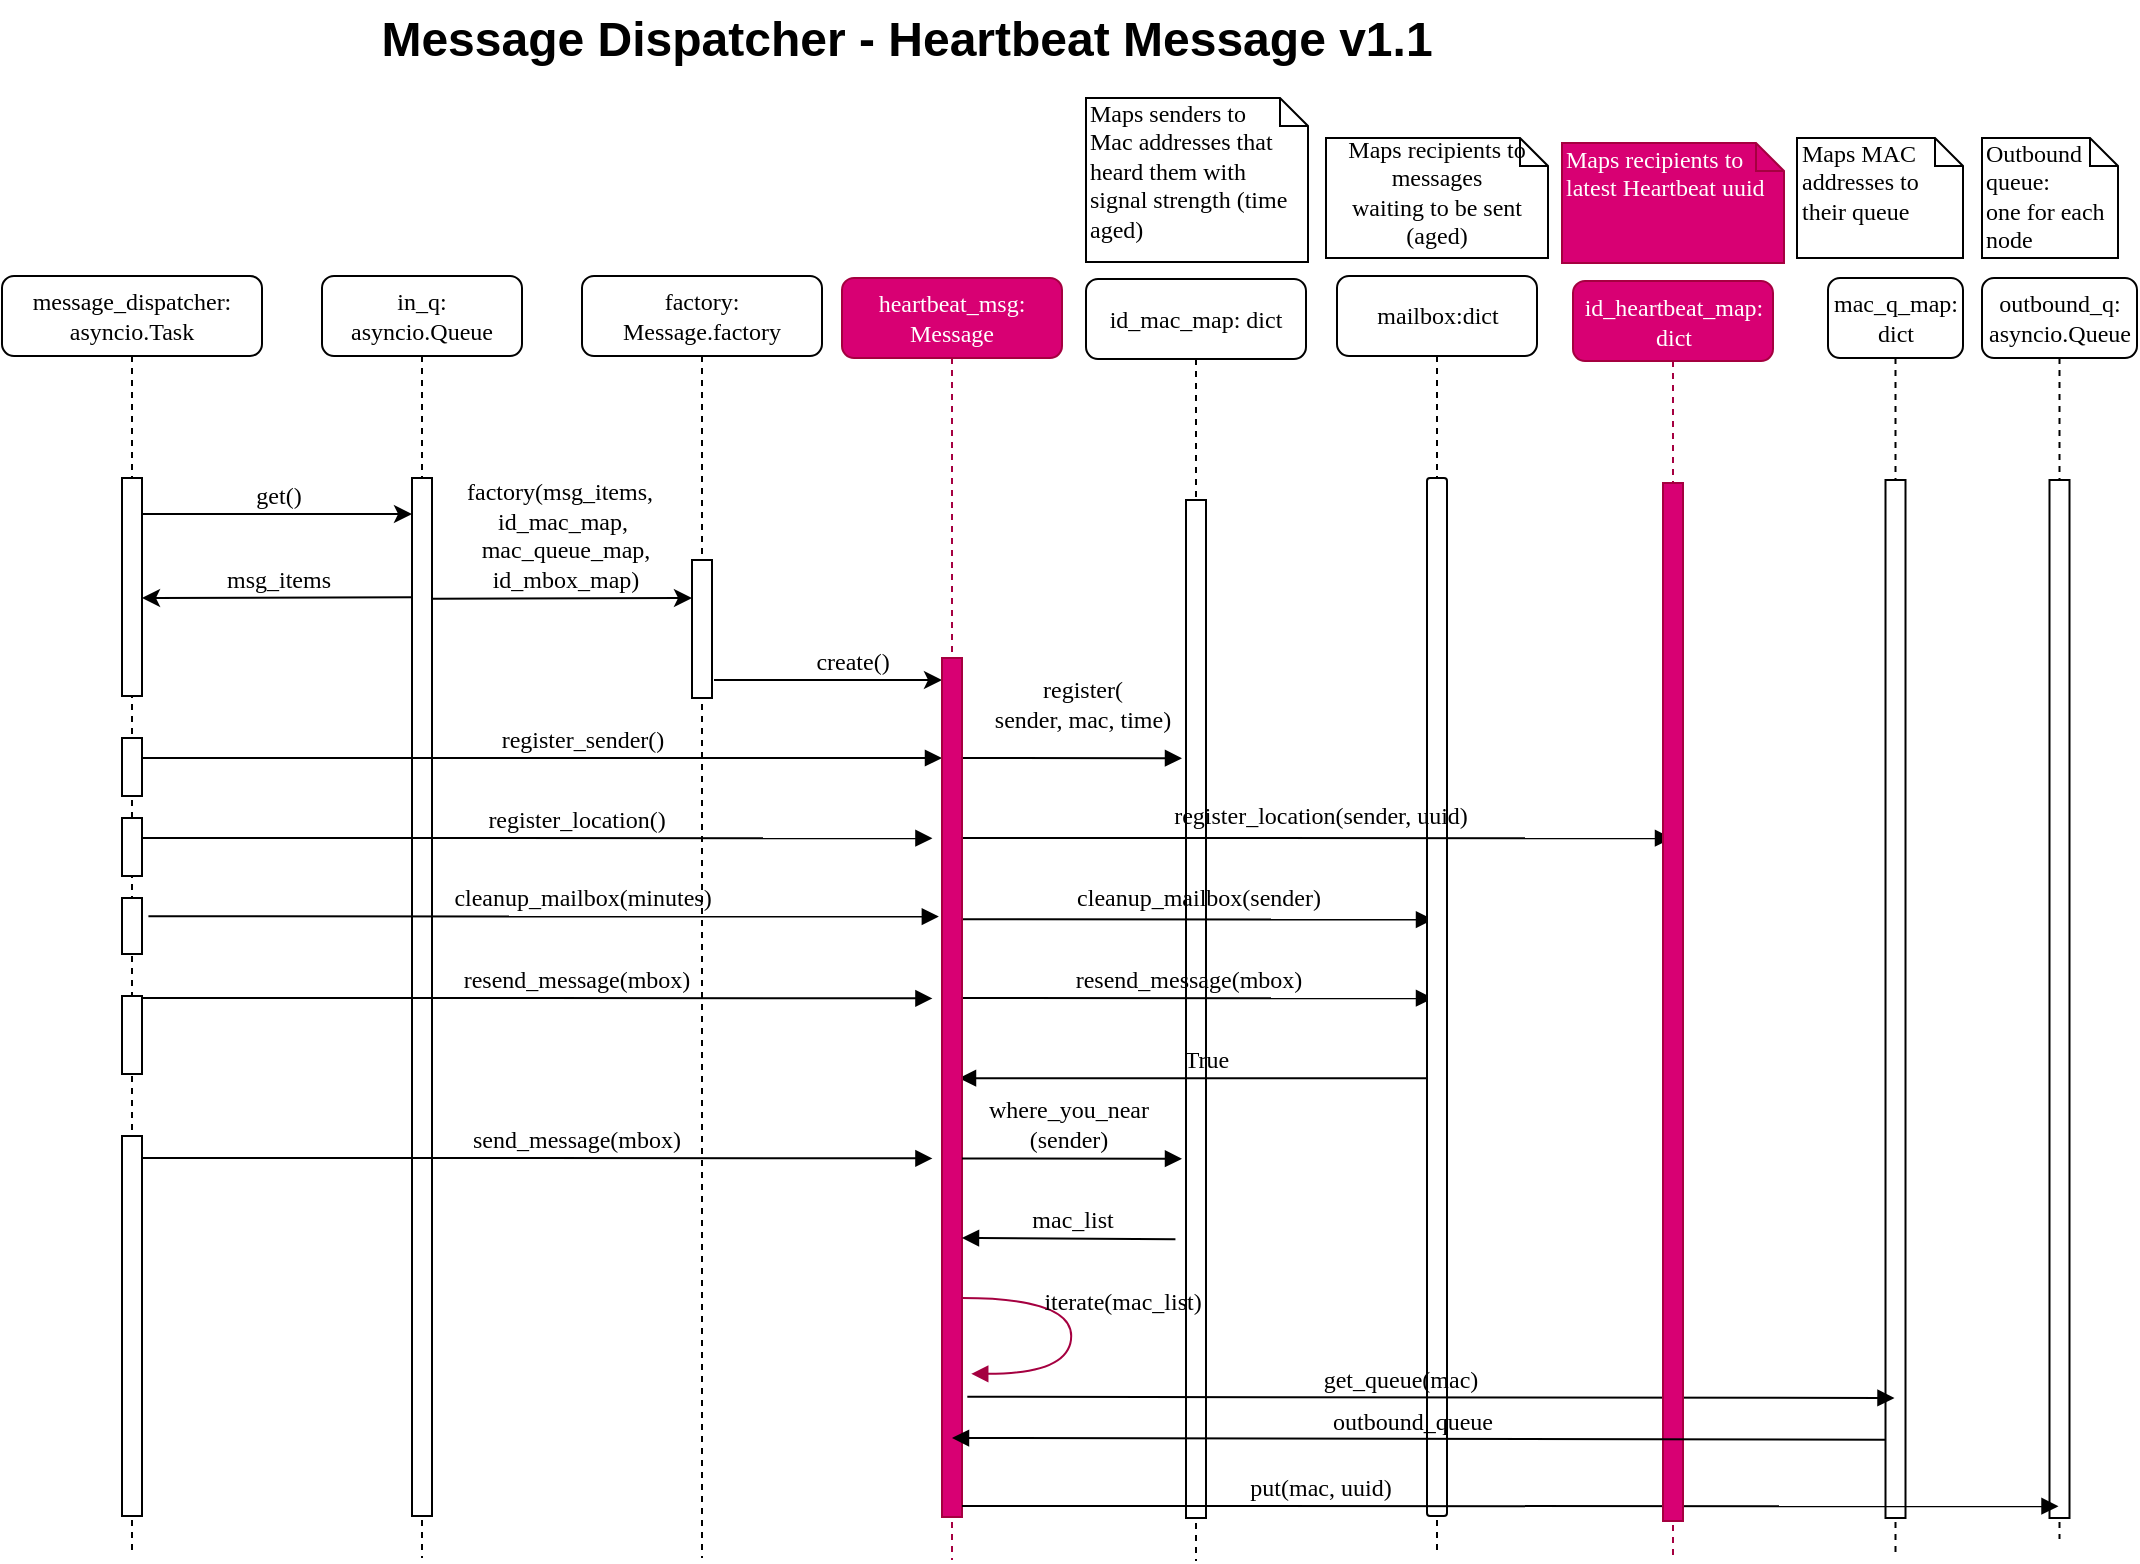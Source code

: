 <mxfile version="27.0.9">
  <diagram name="Page-1" id="13e1069c-82ec-6db2-03f1-153e76fe0fe0">
    <mxGraphModel dx="1377" dy="833" grid="1" gridSize="10" guides="1" tooltips="1" connect="1" arrows="1" fold="1" page="1" pageScale="1" pageWidth="1169" pageHeight="827" background="none" math="0" shadow="0">
      <root>
        <mxCell id="0" />
        <mxCell id="1" parent="0" />
        <mxCell id="7baba1c4bc27f4b0-4" value="id_mac_map: dict" style="shape=umlLifeline;perimeter=lifelinePerimeter;whiteSpace=wrap;html=1;container=1;collapsible=0;recursiveResize=0;outlineConnect=0;rounded=1;shadow=0;comic=0;labelBackgroundColor=none;strokeWidth=1;fontFamily=Verdana;fontSize=12;align=center;" parent="1" vertex="1">
          <mxGeometry x="632" y="160.5" width="110" height="641" as="geometry" />
        </mxCell>
        <mxCell id="7baba1c4bc27f4b0-16" value="" style="html=1;points=[];perimeter=orthogonalPerimeter;rounded=0;shadow=0;comic=0;labelBackgroundColor=none;strokeWidth=1;fontFamily=Verdana;fontSize=12;align=center;" parent="7baba1c4bc27f4b0-4" vertex="1">
          <mxGeometry x="50" y="110.5" width="10" height="509" as="geometry" />
        </mxCell>
        <mxCell id="n59Rol-DrolDZZfycq20-1" value="create()" style="html=1;verticalAlign=bottom;endArrow=classic;labelBackgroundColor=none;fontFamily=Verdana;fontSize=12;edgeStyle=elbowEdgeStyle;elbow=vertical;startArrow=none;startFill=0;endFill=1;" parent="7baba1c4bc27f4b0-4" edge="1">
          <mxGeometry x="0.211" relative="1" as="geometry">
            <mxPoint x="-186.0" y="200.5" as="sourcePoint" />
            <mxPoint x="-72" y="200.5" as="targetPoint" />
            <Array as="points" />
            <mxPoint as="offset" />
          </mxGeometry>
        </mxCell>
        <mxCell id="7baba1c4bc27f4b0-14" value="register(&lt;div&gt;sender, mac, time)&lt;/div&gt;" style="html=1;verticalAlign=bottom;endArrow=block;labelBackgroundColor=none;fontFamily=Verdana;fontSize=12;edgeStyle=elbowEdgeStyle;elbow=vertical;exitX=1;exitY=0.476;exitDx=0;exitDy=0;exitPerimeter=0;" parent="7baba1c4bc27f4b0-4" edge="1">
          <mxGeometry x="0.091" y="10" relative="1" as="geometry">
            <mxPoint x="-62" y="239.5" as="sourcePoint" />
            <mxPoint x="48" y="239.5" as="targetPoint" />
            <mxPoint as="offset" />
            <Array as="points">
              <mxPoint x="128" y="239.62" />
              <mxPoint x="64" y="239.62" />
            </Array>
          </mxGeometry>
        </mxCell>
        <mxCell id="7rgPTCFT2fS8R-0MvZpX-2" value="True" style="html=1;verticalAlign=bottom;endArrow=block;labelBackgroundColor=none;fontFamily=Verdana;fontSize=12;edgeStyle=elbowEdgeStyle;elbow=vertical;exitX=1;exitY=0.476;exitDx=0;exitDy=0;exitPerimeter=0;" parent="7baba1c4bc27f4b0-4" edge="1">
          <mxGeometry x="-0.038" relative="1" as="geometry">
            <mxPoint x="173.5" y="399.62" as="sourcePoint" />
            <mxPoint x="-63.5" y="399.5" as="targetPoint" />
            <mxPoint as="offset" />
            <Array as="points">
              <mxPoint x="62.5" y="399.62" />
              <mxPoint x="126.5" y="399.62" />
            </Array>
          </mxGeometry>
        </mxCell>
        <mxCell id="7rgPTCFT2fS8R-0MvZpX-3" value="resend_message(mbox)" style="html=1;verticalAlign=middle;endArrow=block;labelBackgroundColor=none;fontFamily=Verdana;fontSize=12;edgeStyle=elbowEdgeStyle;elbow=vertical;exitX=1;exitY=0.476;exitDx=0;exitDy=0;exitPerimeter=0;rounded=1;shadow=0;comic=0;strokeColor=default;strokeWidth=1;align=center;fontColor=default;fillColor=default;" parent="7baba1c4bc27f4b0-4" edge="1">
          <mxGeometry x="-0.033" y="9" relative="1" as="geometry">
            <mxPoint x="-63.5" y="359.5" as="sourcePoint" />
            <mxPoint x="173.5" y="359.62" as="targetPoint" />
            <mxPoint as="offset" />
            <Array as="points">
              <mxPoint x="126.5" y="359.62" />
              <mxPoint x="62.5" y="359.62" />
            </Array>
          </mxGeometry>
        </mxCell>
        <mxCell id="Eq6eKZvk7vSCIcHitCCc-13" value="cleanup_mailbox(sender)" style="html=1;verticalAlign=middle;endArrow=block;labelBackgroundColor=none;fontFamily=Verdana;fontSize=12;edgeStyle=elbowEdgeStyle;elbow=vertical;exitX=1;exitY=0.476;exitDx=0;exitDy=0;exitPerimeter=0;rounded=1;shadow=0;comic=0;strokeColor=default;strokeWidth=1;align=center;fontColor=default;fillColor=default;" parent="7baba1c4bc27f4b0-4" edge="1">
          <mxGeometry x="0.013" y="11" relative="1" as="geometry">
            <mxPoint x="-63.5" y="320.16" as="sourcePoint" />
            <mxPoint x="173.5" y="320.28" as="targetPoint" />
            <mxPoint as="offset" />
            <Array as="points">
              <mxPoint x="126.5" y="320.28" />
              <mxPoint x="62.5" y="320.28" />
            </Array>
          </mxGeometry>
        </mxCell>
        <mxCell id="7baba1c4bc27f4b0-2" value="in_q: asyncio.Queue" style="shape=umlLifeline;perimeter=lifelinePerimeter;whiteSpace=wrap;html=1;container=1;collapsible=0;recursiveResize=0;outlineConnect=0;rounded=1;shadow=0;comic=0;labelBackgroundColor=none;strokeWidth=1;fontFamily=Verdana;fontSize=12;align=center;" parent="1" vertex="1">
          <mxGeometry x="250" y="159" width="100" height="641" as="geometry" />
        </mxCell>
        <mxCell id="7baba1c4bc27f4b0-10" value="" style="html=1;points=[];perimeter=orthogonalPerimeter;rounded=0;shadow=0;comic=0;labelBackgroundColor=none;strokeWidth=1;fontFamily=Verdana;fontSize=12;align=center;" parent="7baba1c4bc27f4b0-2" vertex="1">
          <mxGeometry x="45" y="101" width="10" height="519" as="geometry" />
        </mxCell>
        <mxCell id="KM6-z8VT7eYoRs8P3cIo-2" value="factory(msg_items,&amp;nbsp;&lt;div&gt;id_mac_map,&lt;/div&gt;&lt;div&gt;&amp;nbsp;mac_queue_map,&lt;/div&gt;&lt;div&gt;&amp;nbsp;id_mbox_map)&lt;/div&gt;" style="html=1;verticalAlign=bottom;endArrow=classic;labelBackgroundColor=none;fontFamily=Verdana;fontSize=12;edgeStyle=elbowEdgeStyle;elbow=vertical;startArrow=none;startFill=0;endFill=1;exitX=1.12;exitY=0.159;exitDx=0;exitDy=0;exitPerimeter=0;" parent="7baba1c4bc27f4b0-2" target="7baba1c4bc27f4b0-13" edge="1">
          <mxGeometry x="0.003" relative="1" as="geometry">
            <mxPoint x="55.0" y="161.42" as="sourcePoint" />
            <mxPoint x="190" y="161" as="targetPoint" />
            <Array as="points">
              <mxPoint x="203.8" y="161" />
            </Array>
            <mxPoint as="offset" />
          </mxGeometry>
        </mxCell>
        <mxCell id="7baba1c4bc27f4b0-6" value="outbound_q: asyncio.Queue" style="shape=umlLifeline;perimeter=lifelinePerimeter;whiteSpace=wrap;html=1;container=1;collapsible=0;recursiveResize=0;outlineConnect=0;rounded=1;shadow=0;comic=0;labelBackgroundColor=none;strokeWidth=1;fontFamily=Verdana;fontSize=12;align=center;" parent="1" vertex="1">
          <mxGeometry x="1080" y="160" width="77.5" height="630.5" as="geometry" />
        </mxCell>
        <mxCell id="7baba1c4bc27f4b0-28" value="" style="html=1;points=[];perimeter=orthogonalPerimeter;rounded=0;shadow=0;comic=0;labelBackgroundColor=none;strokeWidth=1;fontFamily=Verdana;fontSize=12;align=center;" parent="7baba1c4bc27f4b0-6" vertex="1">
          <mxGeometry x="33.75" y="101" width="10" height="519" as="geometry" />
        </mxCell>
        <mxCell id="7baba1c4bc27f4b0-5" value="mac_q_map: dict" style="shape=umlLifeline;perimeter=lifelinePerimeter;whiteSpace=wrap;html=1;container=1;collapsible=0;recursiveResize=0;outlineConnect=0;rounded=1;shadow=0;comic=0;labelBackgroundColor=none;strokeWidth=1;fontFamily=Verdana;fontSize=12;align=center;" parent="1" vertex="1">
          <mxGeometry x="1003" y="160" width="67.5" height="639" as="geometry" />
        </mxCell>
        <mxCell id="7baba1c4bc27f4b0-19" value="" style="html=1;points=[];perimeter=orthogonalPerimeter;rounded=0;shadow=0;comic=0;labelBackgroundColor=none;strokeWidth=1;fontFamily=Verdana;fontSize=12;align=center;" parent="7baba1c4bc27f4b0-5" vertex="1">
          <mxGeometry x="28.75" y="101" width="10" height="519" as="geometry" />
        </mxCell>
        <mxCell id="7baba1c4bc27f4b0-3" value="factory: Message.factory" style="shape=umlLifeline;perimeter=lifelinePerimeter;whiteSpace=wrap;html=1;container=1;collapsible=0;recursiveResize=0;outlineConnect=0;rounded=1;shadow=0;comic=0;labelBackgroundColor=none;strokeWidth=1;fontFamily=Verdana;fontSize=12;align=center;" parent="1" vertex="1">
          <mxGeometry x="380" y="159" width="120" height="641" as="geometry" />
        </mxCell>
        <mxCell id="7baba1c4bc27f4b0-13" value="" style="html=1;points=[];perimeter=orthogonalPerimeter;rounded=0;shadow=0;comic=0;labelBackgroundColor=none;strokeWidth=1;fontFamily=Verdana;fontSize=12;align=center;" parent="7baba1c4bc27f4b0-3" vertex="1">
          <mxGeometry x="55" y="142" width="10" height="69" as="geometry" />
        </mxCell>
        <mxCell id="oC5rKjYGhu3KY5F5D6Zy-4" value="register_sender()" style="html=1;verticalAlign=bottom;endArrow=block;labelBackgroundColor=none;fontFamily=Verdana;fontSize=12;edgeStyle=elbowEdgeStyle;elbow=horizontal;exitX=1;exitY=0.476;exitDx=0;exitDy=0;exitPerimeter=0;" parent="7baba1c4bc27f4b0-3" edge="1">
          <mxGeometry x="0.122" relative="1" as="geometry">
            <mxPoint x="-230" y="241" as="sourcePoint" />
            <mxPoint x="180" y="241" as="targetPoint" />
            <mxPoint as="offset" />
            <Array as="points">
              <mxPoint x="-40" y="241.12" />
              <mxPoint x="-104" y="241.12" />
            </Array>
          </mxGeometry>
        </mxCell>
        <mxCell id="oC5rKjYGhu3KY5F5D6Zy-9" value="send_message(mbox)" style="html=1;verticalAlign=bottom;endArrow=block;labelBackgroundColor=none;fontFamily=Verdana;fontSize=12;edgeStyle=elbowEdgeStyle;elbow=horizontal;exitX=1;exitY=0.476;exitDx=0;exitDy=0;exitPerimeter=0;entryX=-0.157;entryY=0.21;entryDx=0;entryDy=0;entryPerimeter=0;" parent="7baba1c4bc27f4b0-3" edge="1">
          <mxGeometry x="0.098" relative="1" as="geometry">
            <mxPoint x="-220.0" y="441" as="sourcePoint" />
            <mxPoint x="175.22" y="441.195" as="targetPoint" />
            <mxPoint as="offset" />
            <Array as="points">
              <mxPoint x="-30" y="441.12" />
              <mxPoint x="-94" y="441.12" />
            </Array>
          </mxGeometry>
        </mxCell>
        <mxCell id="7rgPTCFT2fS8R-0MvZpX-1" value="resend_message(mbox)" style="html=1;verticalAlign=bottom;endArrow=block;labelBackgroundColor=none;fontFamily=Verdana;fontSize=12;edgeStyle=elbowEdgeStyle;elbow=horizontal;exitX=1;exitY=0.476;exitDx=0;exitDy=0;exitPerimeter=0;entryX=-0.157;entryY=0.21;entryDx=0;entryDy=0;entryPerimeter=0;" parent="7baba1c4bc27f4b0-3" edge="1">
          <mxGeometry x="0.098" relative="1" as="geometry">
            <mxPoint x="-220" y="361" as="sourcePoint" />
            <mxPoint x="175.22" y="361.195" as="targetPoint" />
            <mxPoint as="offset" />
            <Array as="points">
              <mxPoint x="-30" y="361.12" />
              <mxPoint x="-94" y="361.12" />
            </Array>
          </mxGeometry>
        </mxCell>
        <mxCell id="oC5rKjYGhu3KY5F5D6Zy-5" value="cleanup_mailbox(minutes)" style="html=1;verticalAlign=bottom;endArrow=block;labelBackgroundColor=none;fontFamily=Verdana;fontSize=12;edgeStyle=elbowEdgeStyle;elbow=vertical;exitX=1;exitY=0.476;exitDx=0;exitDy=0;exitPerimeter=0;entryX=-0.157;entryY=0.21;entryDx=0;entryDy=0;entryPerimeter=0;" parent="7baba1c4bc27f4b0-3" edge="1">
          <mxGeometry x="0.098" relative="1" as="geometry">
            <mxPoint x="-216.79" y="320.16" as="sourcePoint" />
            <mxPoint x="178.43" y="320.355" as="targetPoint" />
            <mxPoint as="offset" />
            <Array as="points">
              <mxPoint x="-26.79" y="320.28" />
              <mxPoint x="-90.79" y="320.28" />
            </Array>
          </mxGeometry>
        </mxCell>
        <mxCell id="7rgPTCFT2fS8R-0MvZpX-11" value="register_location()" style="html=1;verticalAlign=bottom;endArrow=block;labelBackgroundColor=none;fontFamily=Verdana;fontSize=12;edgeStyle=elbowEdgeStyle;elbow=vertical;exitX=1;exitY=0.476;exitDx=0;exitDy=0;exitPerimeter=0;entryX=-0.157;entryY=0.21;entryDx=0;entryDy=0;entryPerimeter=0;" parent="7baba1c4bc27f4b0-3" edge="1">
          <mxGeometry x="0.098" relative="1" as="geometry">
            <mxPoint x="-220.0" y="281" as="sourcePoint" />
            <mxPoint x="175.22" y="281.195" as="targetPoint" />
            <mxPoint as="offset" />
            <Array as="points">
              <mxPoint x="-30.0" y="281.12" />
              <mxPoint x="-94.0" y="281.12" />
            </Array>
          </mxGeometry>
        </mxCell>
        <mxCell id="7baba1c4bc27f4b0-8" value="message_dispatcher: asyncio.Task" style="shape=umlLifeline;perimeter=lifelinePerimeter;whiteSpace=wrap;html=1;container=1;collapsible=0;recursiveResize=0;outlineConnect=0;rounded=1;shadow=0;comic=0;labelBackgroundColor=none;strokeWidth=1;fontFamily=Verdana;fontSize=12;align=center;" parent="1" vertex="1">
          <mxGeometry x="90" y="159" width="130" height="640" as="geometry" />
        </mxCell>
        <mxCell id="7baba1c4bc27f4b0-9" value="" style="html=1;points=[];perimeter=orthogonalPerimeter;rounded=0;shadow=0;comic=0;labelBackgroundColor=none;strokeWidth=1;fontFamily=Verdana;fontSize=12;align=center;" parent="7baba1c4bc27f4b0-8" vertex="1">
          <mxGeometry x="60" y="101" width="10" height="109" as="geometry" />
        </mxCell>
        <mxCell id="n59Rol-DrolDZZfycq20-4" value="" style="html=1;points=[];perimeter=orthogonalPerimeter;rounded=0;shadow=0;comic=0;labelBackgroundColor=none;strokeWidth=1;fontFamily=Verdana;fontSize=12;align=center;" parent="7baba1c4bc27f4b0-8" vertex="1">
          <mxGeometry x="60" y="311" width="10" height="28" as="geometry" />
        </mxCell>
        <mxCell id="Eq6eKZvk7vSCIcHitCCc-14" value="" style="html=1;points=[];perimeter=orthogonalPerimeter;rounded=0;shadow=0;comic=0;labelBackgroundColor=none;strokeWidth=1;fontFamily=Verdana;fontSize=12;align=center;" parent="7baba1c4bc27f4b0-8" vertex="1">
          <mxGeometry x="60" y="231" width="10" height="29" as="geometry" />
        </mxCell>
        <mxCell id="Eq6eKZvk7vSCIcHitCCc-18" value="" style="html=1;points=[];perimeter=orthogonalPerimeter;rounded=0;shadow=0;comic=0;labelBackgroundColor=none;strokeWidth=1;fontFamily=Verdana;fontSize=12;align=center;" parent="7baba1c4bc27f4b0-8" vertex="1">
          <mxGeometry x="60" y="430" width="10" height="190" as="geometry" />
        </mxCell>
        <mxCell id="7rgPTCFT2fS8R-0MvZpX-10" value="" style="html=1;points=[];perimeter=orthogonalPerimeter;rounded=0;shadow=0;comic=0;labelBackgroundColor=none;strokeWidth=1;fontFamily=Verdana;fontSize=12;align=center;" parent="7baba1c4bc27f4b0-8" vertex="1">
          <mxGeometry x="60" y="360" width="10" height="39" as="geometry" />
        </mxCell>
        <mxCell id="7rgPTCFT2fS8R-0MvZpX-13" value="" style="html=1;points=[];perimeter=orthogonalPerimeter;rounded=0;shadow=0;comic=0;labelBackgroundColor=none;strokeWidth=1;fontFamily=Verdana;fontSize=12;align=center;" parent="7baba1c4bc27f4b0-8" vertex="1">
          <mxGeometry x="60" y="271" width="10" height="29" as="geometry" />
        </mxCell>
        <mxCell id="7baba1c4bc27f4b0-11" value="get()" style="html=1;verticalAlign=bottom;endArrow=classic;entryX=0;entryY=0;labelBackgroundColor=none;fontFamily=Verdana;fontSize=12;edgeStyle=elbowEdgeStyle;elbow=vertical;startArrow=none;startFill=0;endFill=1;" parent="1" edge="1">
          <mxGeometry relative="1" as="geometry">
            <mxPoint x="160" y="278" as="sourcePoint" />
            <mxPoint x="295.0" y="278.0" as="targetPoint" />
          </mxGeometry>
        </mxCell>
        <mxCell id="7baba1c4bc27f4b0-41" value="Maps senders to&lt;div&gt;Mac addresses that heard them with signal strength (time aged)&lt;/div&gt;" style="shape=note;whiteSpace=wrap;html=1;size=14;verticalAlign=top;align=left;spacingTop=-6;rounded=0;shadow=0;comic=0;labelBackgroundColor=none;strokeWidth=1;fontFamily=Verdana;fontSize=12" parent="1" vertex="1">
          <mxGeometry x="632" y="70" width="111" height="82" as="geometry" />
        </mxCell>
        <mxCell id="KM6-z8VT7eYoRs8P3cIo-6" value="Message Dispatcher - Heartbeat Message v1.1" style="text;strokeColor=none;fillColor=none;html=1;fontSize=24;fontStyle=1;verticalAlign=middle;align=center;" parent="1" vertex="1">
          <mxGeometry x="492" y="21" width="100" height="40" as="geometry" />
        </mxCell>
        <mxCell id="KM6-z8VT7eYoRs8P3cIo-8" value="Outbound queue:&lt;div&gt;one for each node&lt;/div&gt;" style="shape=note;whiteSpace=wrap;html=1;size=14;verticalAlign=top;align=left;spacingTop=-6;rounded=0;shadow=0;comic=0;labelBackgroundColor=none;strokeWidth=1;fontFamily=Verdana;fontSize=12" parent="1" vertex="1">
          <mxGeometry x="1080" y="90" width="68" height="60" as="geometry" />
        </mxCell>
        <mxCell id="n59Rol-DrolDZZfycq20-3" value="Maps&amp;nbsp;&lt;span style=&quot;background-color: transparent; color: light-dark(rgb(0, 0, 0), rgb(255, 255, 255));&quot;&gt;MAC&lt;/span&gt;&lt;div&gt;&lt;span style=&quot;background-color: transparent; color: light-dark(rgb(0, 0, 0), rgb(255, 255, 255));&quot;&gt;addresses to their queue&lt;/span&gt;&lt;/div&gt;" style="shape=note;whiteSpace=wrap;html=1;size=14;verticalAlign=top;align=left;spacingTop=-6;rounded=0;shadow=0;comic=0;labelBackgroundColor=none;strokeWidth=1;fontFamily=Verdana;fontSize=12" parent="1" vertex="1">
          <mxGeometry x="987.5" y="90" width="83" height="60" as="geometry" />
        </mxCell>
        <mxCell id="AuvZo8N8ENO6hJsPnM0U-1" value="msg_items" style="html=1;verticalAlign=bottom;endArrow=classic;labelBackgroundColor=none;fontFamily=Verdana;fontSize=12;edgeStyle=elbowEdgeStyle;elbow=vertical;startArrow=none;startFill=0;endFill=1;exitX=0.033;exitY=0.115;exitDx=0;exitDy=0;exitPerimeter=0;" parent="1" source="7baba1c4bc27f4b0-10" edge="1">
          <mxGeometry relative="1" as="geometry">
            <mxPoint x="290" y="320" as="sourcePoint" />
            <mxPoint x="160.0" y="320.42" as="targetPoint" />
            <Array as="points">
              <mxPoint x="308.8" y="320" />
            </Array>
          </mxGeometry>
        </mxCell>
        <mxCell id="Eq6eKZvk7vSCIcHitCCc-5" value="mailbox:dict" style="shape=umlLifeline;perimeter=lifelinePerimeter;whiteSpace=wrap;html=1;container=1;collapsible=0;recursiveResize=0;outlineConnect=0;rounded=1;shadow=0;comic=0;labelBackgroundColor=none;strokeWidth=1;fontFamily=Verdana;fontSize=12;align=center;fillColor=default;fontColor=default;strokeColor=default;verticalAlign=middle;" parent="1" vertex="1">
          <mxGeometry x="757.5" y="159" width="100" height="640" as="geometry" />
        </mxCell>
        <mxCell id="Eq6eKZvk7vSCIcHitCCc-6" value="" style="html=1;points=[];perimeter=orthogonalPerimeter;rounded=1;shadow=0;comic=0;labelBackgroundColor=none;strokeWidth=1;fontFamily=Verdana;fontSize=12;align=center;fillColor=default;fontColor=default;strokeColor=default;verticalAlign=middle;" parent="Eq6eKZvk7vSCIcHitCCc-5" vertex="1">
          <mxGeometry x="45" y="101" width="10" height="519" as="geometry" />
        </mxCell>
        <mxCell id="7rgPTCFT2fS8R-0MvZpX-12" value="register_location(sender, uuid)" style="html=1;verticalAlign=middle;endArrow=block;labelBackgroundColor=none;fontFamily=Verdana;fontSize=12;edgeStyle=elbowEdgeStyle;elbow=vertical;exitX=1;exitY=0.476;exitDx=0;exitDy=0;exitPerimeter=0;rounded=1;shadow=0;comic=0;strokeColor=default;strokeWidth=1;align=center;fontColor=default;fillColor=default;" parent="Eq6eKZvk7vSCIcHitCCc-5" target="7rgPTCFT2fS8R-0MvZpX-4" edge="1">
          <mxGeometry x="0.013" y="11" relative="1" as="geometry">
            <mxPoint x="-188.5" y="281" as="sourcePoint" />
            <mxPoint x="48.5" y="281.12" as="targetPoint" />
            <mxPoint as="offset" />
            <Array as="points">
              <mxPoint x="1.5" y="281.12" />
              <mxPoint x="-62.5" y="281.12" />
            </Array>
          </mxGeometry>
        </mxCell>
        <mxCell id="Eq6eKZvk7vSCIcHitCCc-7" value="Maps recipients to messages&lt;div&gt;waiting to be sent (aged)&lt;/div&gt;" style="shape=note;whiteSpace=wrap;html=1;size=14;verticalAlign=middle;align=center;spacingTop=-6;rounded=1;shadow=0;comic=0;labelBackgroundColor=none;strokeWidth=1;fontFamily=Verdana;fontSize=12;fillColor=default;fontColor=default;strokeColor=default;" parent="1" vertex="1">
          <mxGeometry x="752" y="90" width="111" height="60" as="geometry" />
        </mxCell>
        <mxCell id="oC5rKjYGhu3KY5F5D6Zy-1" value="heartbeat_msg: Message" style="shape=umlLifeline;perimeter=lifelinePerimeter;whiteSpace=wrap;html=1;container=1;collapsible=0;recursiveResize=0;outlineConnect=0;rounded=1;shadow=0;comic=0;labelBackgroundColor=none;strokeWidth=1;fontFamily=Verdana;fontSize=12;align=center;fillColor=#d80073;fontColor=#ffffff;strokeColor=#A50040;" parent="1" vertex="1">
          <mxGeometry x="510" y="160" width="110" height="641" as="geometry" />
        </mxCell>
        <mxCell id="oC5rKjYGhu3KY5F5D6Zy-2" value="" style="html=1;points=[];perimeter=orthogonalPerimeter;rounded=0;shadow=0;comic=0;labelBackgroundColor=none;strokeWidth=1;fontFamily=Verdana;fontSize=12;align=center;fillColor=#d80073;fontColor=#ffffff;strokeColor=#A50040;" parent="oC5rKjYGhu3KY5F5D6Zy-1" vertex="1">
          <mxGeometry x="50" y="190" width="10" height="429.5" as="geometry" />
        </mxCell>
        <mxCell id="n59Rol-DrolDZZfycq20-7" value="iterate(mac_list)" style="html=1;verticalAlign=bottom;endArrow=block;labelBackgroundColor=none;fontFamily=Verdana;fontSize=12;elbow=vertical;edgeStyle=orthogonalEdgeStyle;curved=1;entryX=1;entryY=0.286;entryPerimeter=0;exitX=1.038;exitY=0.345;exitPerimeter=0;fillColor=#d80073;strokeColor=#A50040;" parent="oC5rKjYGhu3KY5F5D6Zy-1" edge="1">
          <mxGeometry x="-0.079" y="25" relative="1" as="geometry">
            <mxPoint x="60" y="510" as="sourcePoint" />
            <mxPoint x="64.62" y="547.92" as="targetPoint" />
            <Array as="points">
              <mxPoint x="114.62" y="509.9" />
              <mxPoint x="114.62" y="547.9" />
            </Array>
            <mxPoint as="offset" />
          </mxGeometry>
        </mxCell>
        <mxCell id="oC5rKjYGhu3KY5F5D6Zy-8" value="where_you_near&lt;div&gt;(sender)&lt;/div&gt;" style="html=1;verticalAlign=bottom;endArrow=block;labelBackgroundColor=none;fontFamily=Verdana;fontSize=12;edgeStyle=elbowEdgeStyle;elbow=vertical;exitX=1;exitY=0.476;exitDx=0;exitDy=0;exitPerimeter=0;" parent="oC5rKjYGhu3KY5F5D6Zy-1" edge="1">
          <mxGeometry x="-0.038" relative="1" as="geometry">
            <mxPoint x="60" y="440.26" as="sourcePoint" />
            <mxPoint x="170" y="440" as="targetPoint" />
            <mxPoint as="offset" />
            <Array as="points">
              <mxPoint x="250" y="440.38" />
              <mxPoint x="186" y="440.38" />
            </Array>
          </mxGeometry>
        </mxCell>
        <mxCell id="n59Rol-DrolDZZfycq20-9" value="put(mac, uuid)" style="html=1;verticalAlign=bottom;endArrow=block;labelBackgroundColor=none;fontFamily=Verdana;fontSize=12;edgeStyle=elbowEdgeStyle;elbow=vertical;" parent="1" target="7baba1c4bc27f4b0-6" edge="1">
          <mxGeometry x="-0.348" relative="1" as="geometry">
            <mxPoint x="570" y="774" as="sourcePoint" />
            <mxPoint x="1092" y="774.12" as="targetPoint" />
            <mxPoint as="offset" />
            <Array as="points">
              <mxPoint x="760" y="774.12" />
              <mxPoint x="696" y="774.12" />
            </Array>
          </mxGeometry>
        </mxCell>
        <mxCell id="n59Rol-DrolDZZfycq20-6" value="mac_list" style="html=1;verticalAlign=bottom;endArrow=block;labelBackgroundColor=none;fontFamily=Verdana;fontSize=12;edgeStyle=elbowEdgeStyle;elbow=vertical;entryX=1.329;entryY=0.395;entryDx=0;entryDy=0;entryPerimeter=0;" parent="1" edge="1">
          <mxGeometry x="-0.023" relative="1" as="geometry">
            <mxPoint x="676.71" y="640.59" as="sourcePoint" />
            <mxPoint x="570.0" y="640.243" as="targetPoint" />
            <mxPoint as="offset" />
            <Array as="points">
              <mxPoint x="841.81" y="640" />
              <mxPoint x="664.81" y="640.06" />
              <mxPoint x="728.81" y="640.06" />
            </Array>
          </mxGeometry>
        </mxCell>
        <mxCell id="0W69wmVzGQClBSu6Jd0r-1" value="get_queue(mac)" style="html=1;verticalAlign=bottom;endArrow=block;labelBackgroundColor=none;fontFamily=Verdana;fontSize=12;edgeStyle=elbowEdgeStyle;elbow=vertical;exitX=1.266;exitY=0.86;exitDx=0;exitDy=0;exitPerimeter=0;" parent="1" source="oC5rKjYGhu3KY5F5D6Zy-2" target="7baba1c4bc27f4b0-5" edge="1">
          <mxGeometry x="-0.066" relative="1" as="geometry">
            <mxPoint x="580" y="730" as="sourcePoint" />
            <mxPoint x="935" y="694" as="targetPoint" />
            <mxPoint as="offset" />
            <Array as="points">
              <mxPoint x="740" y="720" />
              <mxPoint x="381.15" y="694.12" />
            </Array>
          </mxGeometry>
        </mxCell>
        <mxCell id="7rgPTCFT2fS8R-0MvZpX-4" value="id_heartbeat_map: dict" style="shape=umlLifeline;perimeter=lifelinePerimeter;whiteSpace=wrap;html=1;container=1;collapsible=0;recursiveResize=0;outlineConnect=0;rounded=1;shadow=0;comic=0;labelBackgroundColor=none;strokeWidth=1;fontFamily=Verdana;fontSize=12;align=center;fillColor=#d80073;fontColor=#ffffff;strokeColor=#A50040;" parent="1" vertex="1">
          <mxGeometry x="875.5" y="161.5" width="100" height="640" as="geometry" />
        </mxCell>
        <mxCell id="7rgPTCFT2fS8R-0MvZpX-5" value="" style="html=1;points=[];perimeter=orthogonalPerimeter;rounded=0;shadow=0;comic=0;labelBackgroundColor=none;strokeWidth=1;fontFamily=Verdana;fontSize=12;align=center;fillColor=#d80073;fontColor=#ffffff;strokeColor=#A50040;" parent="7rgPTCFT2fS8R-0MvZpX-4" vertex="1">
          <mxGeometry x="45" y="101" width="10" height="519" as="geometry" />
        </mxCell>
        <mxCell id="7rgPTCFT2fS8R-0MvZpX-9" value="outbound_queue" style="html=1;verticalAlign=bottom;endArrow=block;labelBackgroundColor=none;fontFamily=Verdana;fontSize=12;edgeStyle=elbowEdgeStyle;elbow=vertical;" parent="7rgPTCFT2fS8R-0MvZpX-4" target="oC5rKjYGhu3KY5F5D6Zy-1" edge="1">
          <mxGeometry x="0.016" y="1" relative="1" as="geometry">
            <mxPoint x="156.25" y="579.38" as="sourcePoint" />
            <mxPoint x="-218.94" y="578.5" as="targetPoint" />
            <mxPoint as="offset" />
            <Array as="points">
              <mxPoint x="-397.75" y="578.5" />
              <mxPoint x="-333.75" y="578.5" />
            </Array>
          </mxGeometry>
        </mxCell>
        <mxCell id="7rgPTCFT2fS8R-0MvZpX-8" value="Maps recipients to latest Heartbeat uuid" style="shape=note;whiteSpace=wrap;html=1;size=14;verticalAlign=top;align=left;spacingTop=-6;rounded=0;shadow=0;comic=0;labelBackgroundColor=none;strokeWidth=1;fontFamily=Verdana;fontSize=12;fillColor=#d80073;fontColor=#ffffff;strokeColor=#A50040;" parent="1" vertex="1">
          <mxGeometry x="870" y="92.5" width="111" height="60" as="geometry" />
        </mxCell>
      </root>
    </mxGraphModel>
  </diagram>
</mxfile>
